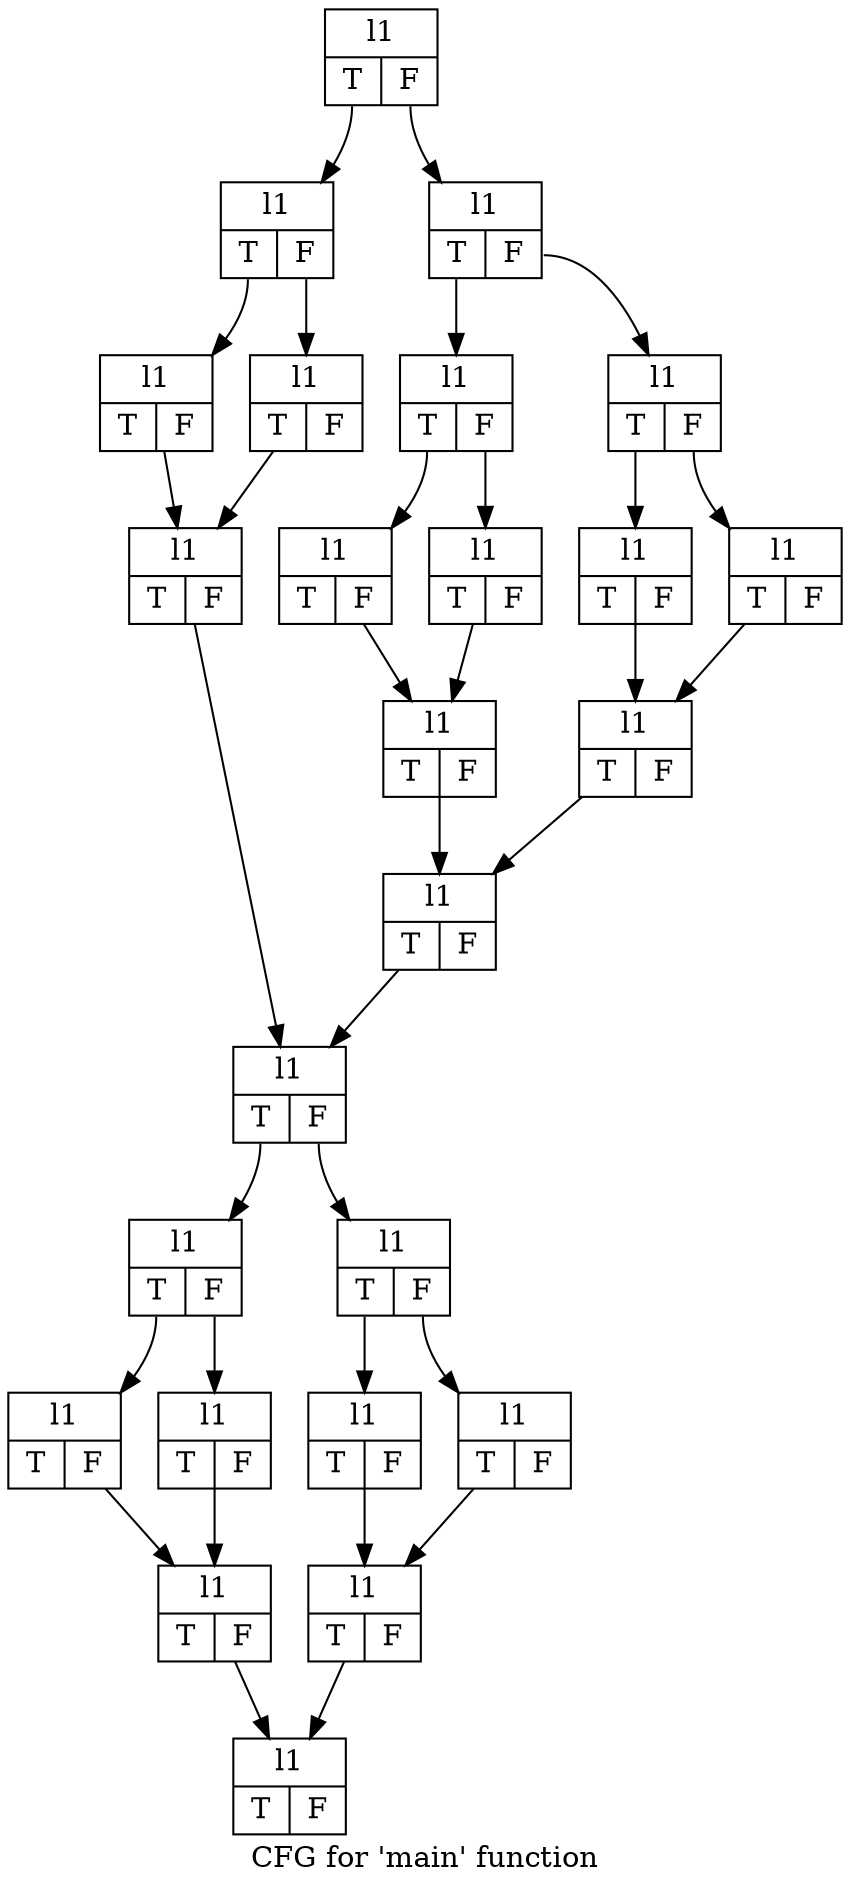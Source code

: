 digraph "CFG for 'main' function" {
	label="CFG for 'main' function";

	Node0x55d6b832b0f0 [shape=record,label="{l1|{<s0>T|<s1>F}}"];
	Node0x55d6b832b0f0:s0 -> Node0x55d6b832b8b0;
	Node0x55d6b832b0f0:s1 -> Node0x55d6b832cd80;
	Node0x55d6b832b8b0 [shape=record,label="{l1|{<s0>T|<s1>F}}"];
	Node0x55d6b832b8b0:s0 -> Node0x55d6b832cf70;
	Node0x55d6b832b8b0:s1 -> Node0x55d6b832cfc0;
	Node0x55d6b832cf70 [shape=record,label="{l1|{<s0>T|<s1>F}}"];
	Node0x55d6b832cf70 -> Node0x55d6b832d700;
	Node0x55d6b832cfc0 [shape=record,label="{l1|{<s0>T|<s1>F}}"];
	Node0x55d6b832cfc0 -> Node0x55d6b832d700;
	Node0x55d6b832d700 [shape=record,label="{l1|{<s0>T|<s1>F}}"];
	Node0x55d6b832d700 -> Node0x55d6b832d960;
	Node0x55d6b832cd80 [shape=record,label="{l1|{<s0>T|<s1>F}}"];
	Node0x55d6b832cd80:s0 -> Node0x55d6b832dc00;
	Node0x55d6b832cd80:s1 -> Node0x55d6b832dc50;
	Node0x55d6b832dc00 [shape=record,label="{l1|{<s0>T|<s1>F}}"];
	Node0x55d6b832dc00:s0 -> Node0x55d6b832de90;
	Node0x55d6b832dc00:s1 -> Node0x55d6b832dee0;
	Node0x55d6b832de90 [shape=record,label="{l1|{<s0>T|<s1>F}}"];
	Node0x55d6b832de90 -> Node0x55d6b832e150;
	Node0x55d6b832dee0 [shape=record,label="{l1|{<s0>T|<s1>F}}"];
	Node0x55d6b832dee0 -> Node0x55d6b832e150;
	Node0x55d6b832e150 [shape=record,label="{l1|{<s0>T|<s1>F}}"];
	Node0x55d6b832e150 -> Node0x55d6b832e3b0;
	Node0x55d6b832dc50 [shape=record,label="{l1|{<s0>T|<s1>F}}"];
	Node0x55d6b832dc50:s0 -> Node0x55d6b832eb00;
	Node0x55d6b832dc50:s1 -> Node0x55d6b832eb50;
	Node0x55d6b832eb00 [shape=record,label="{l1|{<s0>T|<s1>F}}"];
	Node0x55d6b832eb00 -> Node0x55d6b832ed80;
	Node0x55d6b832eb50 [shape=record,label="{l1|{<s0>T|<s1>F}}"];
	Node0x55d6b832eb50 -> Node0x55d6b832ed80;
	Node0x55d6b832ed80 [shape=record,label="{l1|{<s0>T|<s1>F}}"];
	Node0x55d6b832ed80 -> Node0x55d6b832e3b0;
	Node0x55d6b832e3b0 [shape=record,label="{l1|{<s0>T|<s1>F}}"];
	Node0x55d6b832e3b0 -> Node0x55d6b832d960;
	Node0x55d6b832d960 [shape=record,label="{l1|{<s0>T|<s1>F}}"];
	Node0x55d6b832d960:s0 -> Node0x55d6b832f520;
	Node0x55d6b832d960:s1 -> Node0x55d6b832f570;
	Node0x55d6b832f520 [shape=record,label="{l1|{<s0>T|<s1>F}}"];
	Node0x55d6b832f520:s0 -> Node0x55d6b832fa80;
	Node0x55d6b832f520:s1 -> Node0x55d6b832fad0;
	Node0x55d6b832fa80 [shape=record,label="{l1|{<s0>T|<s1>F}}"];
	Node0x55d6b832fa80 -> Node0x55d6b832fd00;
	Node0x55d6b832fad0 [shape=record,label="{l1|{<s0>T|<s1>F}}"];
	Node0x55d6b832fad0 -> Node0x55d6b832fd00;
	Node0x55d6b832fd00 [shape=record,label="{l1|{<s0>T|<s1>F}}"];
	Node0x55d6b832fd00 -> Node0x55d6b832ff60;
	Node0x55d6b832f570 [shape=record,label="{l1|{<s0>T|<s1>F}}"];
	Node0x55d6b832f570:s0 -> Node0x55d6b83303e0;
	Node0x55d6b832f570:s1 -> Node0x55d6b8330430;
	Node0x55d6b83303e0 [shape=record,label="{l1|{<s0>T|<s1>F}}"];
	Node0x55d6b83303e0 -> Node0x55d6b8330660;
	Node0x55d6b8330430 [shape=record,label="{l1|{<s0>T|<s1>F}}"];
	Node0x55d6b8330430 -> Node0x55d6b8330660;
	Node0x55d6b8330660 [shape=record,label="{l1|{<s0>T|<s1>F}}"];
	Node0x55d6b8330660 -> Node0x55d6b832ff60;
	Node0x55d6b832ff60 [shape=record,label="{l1|{<s0>T|<s1>F}}"];
}
